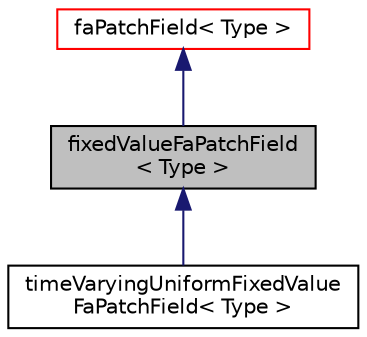 digraph "fixedValueFaPatchField&lt; Type &gt;"
{
  bgcolor="transparent";
  edge [fontname="Helvetica",fontsize="10",labelfontname="Helvetica",labelfontsize="10"];
  node [fontname="Helvetica",fontsize="10",shape=record];
  Node1 [label="fixedValueFaPatchField\l\< Type \>",height=0.2,width=0.4,color="black", fillcolor="grey75", style="filled" fontcolor="black"];
  Node2 -> Node1 [dir="back",color="midnightblue",fontsize="10",style="solid",fontname="Helvetica"];
  Node2 [label="faPatchField\< Type \>",height=0.2,width=0.4,color="red",URL="$classFoam_1_1faPatchField.html",tooltip="faPatchField&lt;Type&gt; abstract base class. This class gives a fat-interface to all derived classes cover..."];
  Node1 -> Node3 [dir="back",color="midnightblue",fontsize="10",style="solid",fontname="Helvetica"];
  Node3 [label="timeVaryingUniformFixedValue\lFaPatchField\< Type \>",height=0.2,width=0.4,color="black",URL="$classFoam_1_1timeVaryingUniformFixedValueFaPatchField.html",tooltip="A time-varying form of a uniform fixed value finite area boundary condition. "];
}
